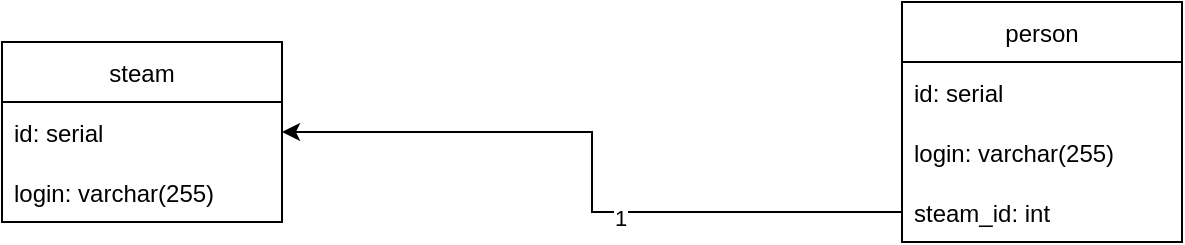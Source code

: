 <mxfile version="16.5.1" type="device"><diagram id="pSSkAsUU1GgBH6P7g-8c" name="Страница 1"><mxGraphModel dx="1102" dy="859" grid="1" gridSize="10" guides="1" tooltips="1" connect="1" arrows="1" fold="1" page="1" pageScale="1" pageWidth="827" pageHeight="1169" math="0" shadow="0"><root><mxCell id="0"/><mxCell id="1" parent="0"/><mxCell id="Lm4g5eSPmZ4v9wAOjNG8-5" value="steam" style="swimlane;fontStyle=0;childLayout=stackLayout;horizontal=1;startSize=30;horizontalStack=0;resizeParent=1;resizeParentMax=0;resizeLast=0;collapsible=1;marginBottom=0;" parent="1" vertex="1"><mxGeometry x="140" y="410" width="140" height="90" as="geometry"/></mxCell><mxCell id="Lm4g5eSPmZ4v9wAOjNG8-6" value="id: serial" style="text;strokeColor=none;fillColor=none;align=left;verticalAlign=middle;spacingLeft=4;spacingRight=4;overflow=hidden;points=[[0,0.5],[1,0.5]];portConstraint=eastwest;rotatable=0;" parent="Lm4g5eSPmZ4v9wAOjNG8-5" vertex="1"><mxGeometry y="30" width="140" height="30" as="geometry"/></mxCell><mxCell id="Lm4g5eSPmZ4v9wAOjNG8-7" value="login: varchar(255)" style="text;strokeColor=none;fillColor=none;align=left;verticalAlign=middle;spacingLeft=4;spacingRight=4;overflow=hidden;points=[[0,0.5],[1,0.5]];portConstraint=eastwest;rotatable=0;" parent="Lm4g5eSPmZ4v9wAOjNG8-5" vertex="1"><mxGeometry y="60" width="140" height="30" as="geometry"/></mxCell><mxCell id="Smmpbl5K_eoJAliWss07-1" style="edgeStyle=orthogonalEdgeStyle;rounded=0;orthogonalLoop=1;jettySize=auto;html=1;entryX=1;entryY=0.5;entryDx=0;entryDy=0;exitX=0;exitY=0.5;exitDx=0;exitDy=0;" parent="1" source="QBHAhNxdLm8uPtCkE8cc-4" target="Lm4g5eSPmZ4v9wAOjNG8-6" edge="1"><mxGeometry relative="1" as="geometry"><mxPoint x="560" y="485" as="sourcePoint"/></mxGeometry></mxCell><mxCell id="Smmpbl5K_eoJAliWss07-2" value="1" style="edgeLabel;html=1;align=center;verticalAlign=middle;resizable=0;points=[];" parent="Smmpbl5K_eoJAliWss07-1" vertex="1" connectable="0"><mxGeometry x="-0.194" y="3" relative="1" as="geometry"><mxPoint as="offset"/></mxGeometry></mxCell><mxCell id="QBHAhNxdLm8uPtCkE8cc-1" value="person" style="swimlane;fontStyle=0;childLayout=stackLayout;horizontal=1;startSize=30;horizontalStack=0;resizeParent=1;resizeParentMax=0;resizeLast=0;collapsible=1;marginBottom=0;" vertex="1" parent="1"><mxGeometry x="590" y="390" width="140" height="120" as="geometry"/></mxCell><mxCell id="QBHAhNxdLm8uPtCkE8cc-2" value="id: serial" style="text;strokeColor=none;fillColor=none;align=left;verticalAlign=middle;spacingLeft=4;spacingRight=4;overflow=hidden;points=[[0,0.5],[1,0.5]];portConstraint=eastwest;rotatable=0;" vertex="1" parent="QBHAhNxdLm8uPtCkE8cc-1"><mxGeometry y="30" width="140" height="30" as="geometry"/></mxCell><mxCell id="QBHAhNxdLm8uPtCkE8cc-3" value="login: varchar(255)" style="text;strokeColor=none;fillColor=none;align=left;verticalAlign=middle;spacingLeft=4;spacingRight=4;overflow=hidden;points=[[0,0.5],[1,0.5]];portConstraint=eastwest;rotatable=0;" vertex="1" parent="QBHAhNxdLm8uPtCkE8cc-1"><mxGeometry y="60" width="140" height="30" as="geometry"/></mxCell><mxCell id="QBHAhNxdLm8uPtCkE8cc-4" value="steam_id: int" style="text;strokeColor=none;fillColor=none;align=left;verticalAlign=middle;spacingLeft=4;spacingRight=4;overflow=hidden;points=[[0,0.5],[1,0.5]];portConstraint=eastwest;rotatable=0;" vertex="1" parent="QBHAhNxdLm8uPtCkE8cc-1"><mxGeometry y="90" width="140" height="30" as="geometry"/></mxCell></root></mxGraphModel></diagram></mxfile>